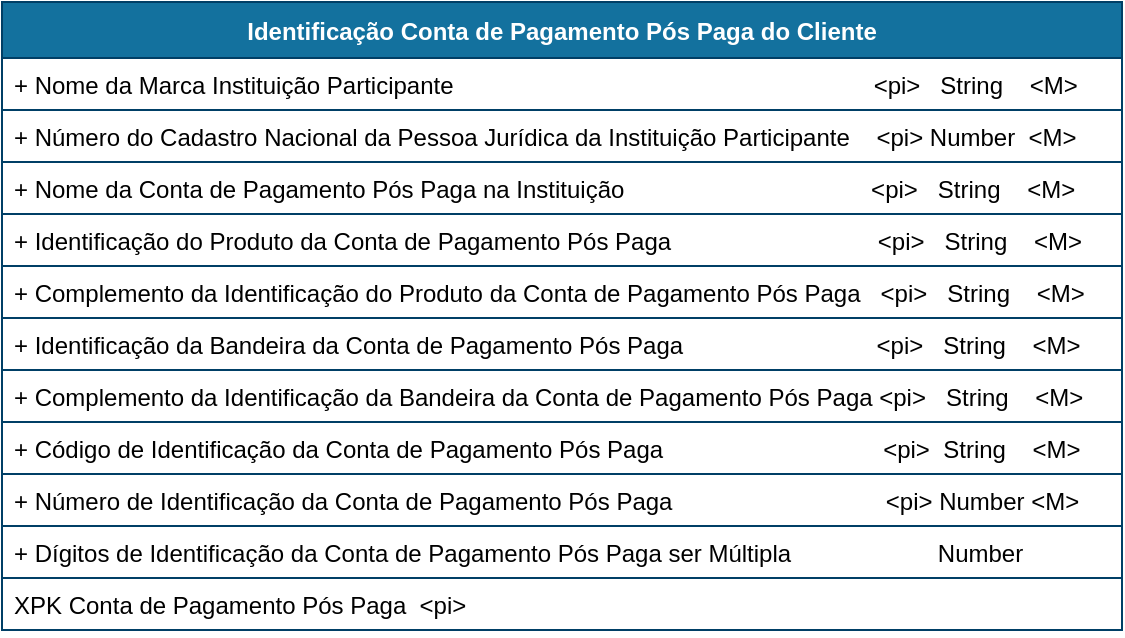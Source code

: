 <mxfile version="14.4.6" type="device"><diagram id="R2lEEEUBdFMjLlhIrx00" name="CreditCard_Identification"><mxGraphModel dx="3593" dy="2308" grid="1" gridSize="10" guides="1" tooltips="1" connect="1" arrows="1" fold="1" page="1" pageScale="1" pageWidth="1169" pageHeight="827" math="0" shadow="0" extFonts="Permanent Marker^https://fonts.googleapis.com/css?family=Permanent+Marker"><root><mxCell id="0"/><mxCell id="1" parent="0"/><mxCell id="QvPW0cuN3NMhx4RhViCW-2" value="Identificação Conta de Pagamento Pós Paga do Cliente" style="swimlane;fontStyle=1;childLayout=stackLayout;horizontal=1;startSize=28;horizontalStack=0;resizeParent=1;resizeParentMax=0;resizeLast=0;collapsible=1;marginBottom=0;rounded=0;shadow=0;comic=0;sketch=0;align=center;html=0;autosize=1;fillColor=#13719E;strokeColor=#003F66;fontColor=#FFFFFF;" vertex="1" parent="1"><mxGeometry x="-2313" y="-1630" width="560" height="314" as="geometry"/></mxCell><mxCell id="QvPW0cuN3NMhx4RhViCW-3" value="+ Nome da Marca Instituição Participante                                                               &lt;pi&gt;   String    &lt;M&gt;    " style="text;fillColor=none;align=left;verticalAlign=top;spacingLeft=4;spacingRight=4;overflow=hidden;rotatable=0;points=[[0,0.5],[1,0.5]];portConstraint=eastwest;strokeColor=#003F66;" vertex="1" parent="QvPW0cuN3NMhx4RhViCW-2"><mxGeometry y="28" width="560" height="26" as="geometry"/></mxCell><mxCell id="QvPW0cuN3NMhx4RhViCW-4" value="+ Número do Cadastro Nacional da Pessoa Jurídica da Instituição Participante    &lt;pi&gt; Number  &lt;M&gt;  " style="text;fillColor=none;align=left;verticalAlign=top;spacingLeft=4;spacingRight=4;overflow=hidden;rotatable=0;points=[[0,0.5],[1,0.5]];portConstraint=eastwest;strokeColor=#003F66;" vertex="1" parent="QvPW0cuN3NMhx4RhViCW-2"><mxGeometry y="54" width="560" height="26" as="geometry"/></mxCell><mxCell id="QvPW0cuN3NMhx4RhViCW-5" value="+ Nome da Conta de Pagamento Pós Paga na Instituição                                     &lt;pi&gt;   String    &lt;M&gt;     " style="text;fillColor=none;align=left;verticalAlign=top;spacingLeft=4;spacingRight=4;overflow=hidden;rotatable=0;points=[[0,0.5],[1,0.5]];portConstraint=eastwest;strokeColor=#003F66;" vertex="1" parent="QvPW0cuN3NMhx4RhViCW-2"><mxGeometry y="80" width="560" height="26" as="geometry"/></mxCell><mxCell id="QvPW0cuN3NMhx4RhViCW-6" value="+ Identificação do Produto da Conta de Pagamento Pós Paga                               &lt;pi&gt;   String    &lt;M&gt;   " style="text;fillColor=none;align=left;verticalAlign=top;spacingLeft=4;spacingRight=4;overflow=hidden;rotatable=0;points=[[0,0.5],[1,0.5]];portConstraint=eastwest;strokeColor=#003F66;" vertex="1" parent="QvPW0cuN3NMhx4RhViCW-2"><mxGeometry y="106" width="560" height="26" as="geometry"/></mxCell><mxCell id="QvPW0cuN3NMhx4RhViCW-7" value="+ Complemento da Identificação do Produto da Conta de Pagamento Pós Paga   &lt;pi&gt;   String    &lt;M&gt;  " style="text;fillColor=none;align=left;verticalAlign=top;spacingLeft=4;spacingRight=4;overflow=hidden;rotatable=0;points=[[0,0.5],[1,0.5]];portConstraint=eastwest;strokeColor=#003F66;" vertex="1" parent="QvPW0cuN3NMhx4RhViCW-2"><mxGeometry y="132" width="560" height="26" as="geometry"/></mxCell><mxCell id="QvPW0cuN3NMhx4RhViCW-8" value="+ Identificação da Bandeira da Conta de Pagamento Pós Paga                             &lt;pi&gt;   String    &lt;M&gt; " style="text;fillColor=none;align=left;verticalAlign=top;spacingLeft=4;spacingRight=4;overflow=hidden;rotatable=0;points=[[0,0.5],[1,0.5]];portConstraint=eastwest;strokeColor=#003F66;" vertex="1" parent="QvPW0cuN3NMhx4RhViCW-2"><mxGeometry y="158" width="560" height="26" as="geometry"/></mxCell><mxCell id="QvPW0cuN3NMhx4RhViCW-9" value="+ Complemento da Identificação da Bandeira da Conta de Pagamento Pós Paga &lt;pi&gt;   String    &lt;M&gt;" style="text;fillColor=none;align=left;verticalAlign=top;spacingLeft=4;spacingRight=4;overflow=hidden;rotatable=0;points=[[0,0.5],[1,0.5]];portConstraint=eastwest;strokeColor=#003F66;" vertex="1" parent="QvPW0cuN3NMhx4RhViCW-2"><mxGeometry y="184" width="560" height="26" as="geometry"/></mxCell><mxCell id="QvPW0cuN3NMhx4RhViCW-10" value="+ Código de Identificação da Conta de Pagamento Pós Paga                                 &lt;pi&gt;  String    &lt;M&gt;" style="text;fillColor=none;align=left;verticalAlign=top;spacingLeft=4;spacingRight=4;overflow=hidden;rotatable=0;points=[[0,0.5],[1,0.5]];portConstraint=eastwest;strokeColor=#003F66;" vertex="1" parent="QvPW0cuN3NMhx4RhViCW-2"><mxGeometry y="210" width="560" height="26" as="geometry"/></mxCell><mxCell id="QvPW0cuN3NMhx4RhViCW-12" value="+ Número de Identificação da Conta de Pagamento Pós Paga                                &lt;pi&gt; Number &lt;M&gt;" style="text;fillColor=none;align=left;verticalAlign=top;spacingLeft=4;spacingRight=4;overflow=hidden;rotatable=0;points=[[0,0.5],[1,0.5]];portConstraint=eastwest;strokeColor=#003F66;" vertex="1" parent="QvPW0cuN3NMhx4RhViCW-2"><mxGeometry y="236" width="560" height="26" as="geometry"/></mxCell><mxCell id="QvPW0cuN3NMhx4RhViCW-13" value="+ Dígitos de Identificação da Conta de Pagamento Pós Paga ser Múltipla                      Number   " style="text;fillColor=none;align=left;verticalAlign=top;spacingLeft=4;spacingRight=4;overflow=hidden;rotatable=0;points=[[0,0.5],[1,0.5]];portConstraint=eastwest;strokeColor=#003F66;" vertex="1" parent="QvPW0cuN3NMhx4RhViCW-2"><mxGeometry y="262" width="560" height="26" as="geometry"/></mxCell><mxCell id="QvPW0cuN3NMhx4RhViCW-11" value="XPK Conta de Pagamento Pós Paga  &lt;pi&gt;" style="text;fillColor=none;align=left;verticalAlign=top;spacingLeft=4;spacingRight=4;overflow=hidden;rotatable=0;points=[[0,0.5],[1,0.5]];portConstraint=eastwest;strokeColor=#003F66;" vertex="1" parent="QvPW0cuN3NMhx4RhViCW-2"><mxGeometry y="288" width="560" height="26" as="geometry"/></mxCell></root></mxGraphModel></diagram></mxfile>